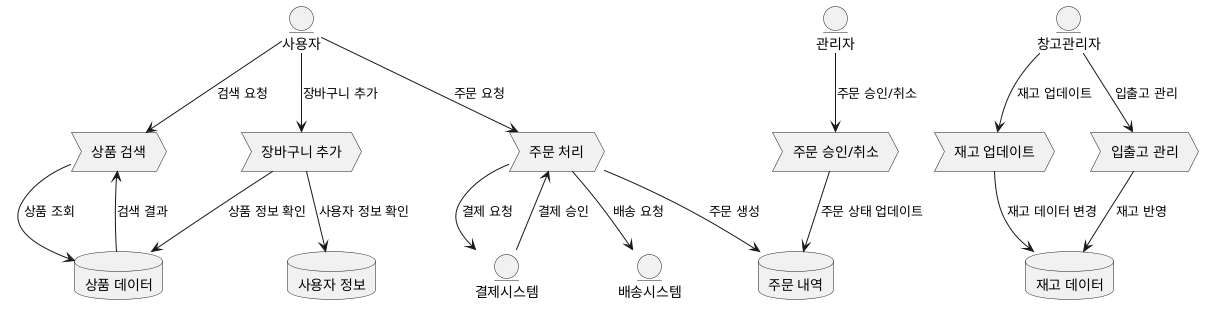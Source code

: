 @startuml

entity "사용자" as E1
entity "관리자" as E2
entity "창고관리자" as E3
entity "결제시스템" as E4
entity "배송시스템" as E5

database "사용자 정보" as D1

database "상품 데이터" as D2

database "주문 내역" as D3

database "재고 데이터" as D4

process "상품 검색" as P1
process "장바구니 추가" as P2
process "주문 처리" as P3
process "주문 승인/취소" as P4
process "재고 업데이트" as P5
process "입출고 관리" as P6

E1 --> P1 : 검색 요청
P1 --> D2 : 상품 조회
D2 --> P1 : 검색 결과

E1 --> P2 : 장바구니 추가
P2 --> D1 : 사용자 정보 확인
P2 --> D2 : 상품 정보 확인

E1 --> P3 : 주문 요청
P3 --> D3 : 주문 생성
P3 --> E4 : 결제 요청
E4 --> P3 : 결제 승인
P3 --> E5 : 배송 요청

E2 --> P4 : 주문 승인/취소
P4 --> D3 : 주문 상태 업데이트

E3 --> P5 : 재고 업데이트
P5 --> D4 : 재고 데이터 변경

E3 --> P6 : 입출고 관리
P6 --> D4 : 재고 반영

@enduml
